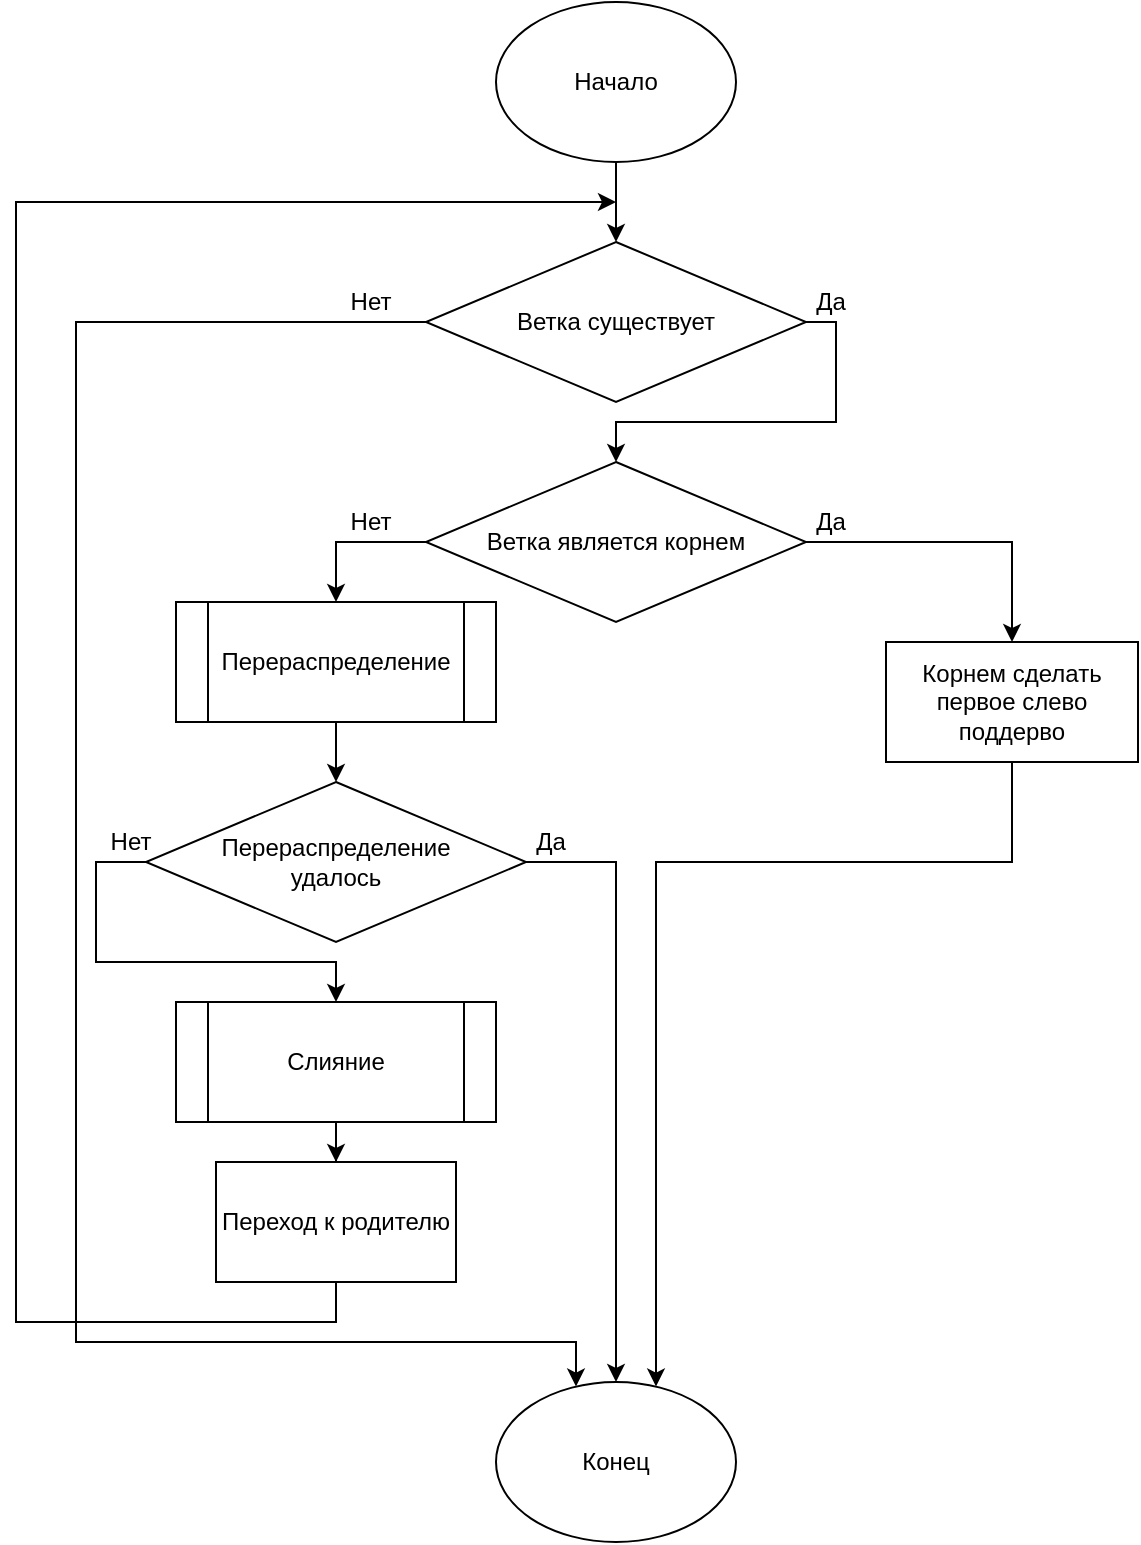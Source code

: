 <mxfile version="15.8.7" type="device"><diagram id="ExjUt2IFwX_jkge4fZzD" name="Страница 1"><mxGraphModel dx="1472" dy="693" grid="1" gridSize="10" guides="1" tooltips="1" connect="1" arrows="1" fold="1" page="1" pageScale="1" pageWidth="827" pageHeight="1169" math="0" shadow="0"><root><mxCell id="0"/><mxCell id="1" parent="0"/><mxCell id="NhBW7Q1-myShr6m8Mwls-19" style="edgeStyle=orthogonalEdgeStyle;rounded=0;orthogonalLoop=1;jettySize=auto;html=1;" parent="1" source="NhBW7Q1-myShr6m8Mwls-1" target="NhBW7Q1-myShr6m8Mwls-3" edge="1"><mxGeometry relative="1" as="geometry"/></mxCell><mxCell id="NhBW7Q1-myShr6m8Mwls-1" value="Начало" style="ellipse;whiteSpace=wrap;html=1;" parent="1" vertex="1"><mxGeometry x="170" y="80" width="120" height="80" as="geometry"/></mxCell><mxCell id="NhBW7Q1-myShr6m8Mwls-2" value="Конец" style="ellipse;whiteSpace=wrap;html=1;" parent="1" vertex="1"><mxGeometry x="170" y="770" width="120" height="80" as="geometry"/></mxCell><mxCell id="NhBW7Q1-myShr6m8Mwls-4" style="edgeStyle=orthogonalEdgeStyle;rounded=0;orthogonalLoop=1;jettySize=auto;html=1;" parent="1" source="NhBW7Q1-myShr6m8Mwls-3" target="NhBW7Q1-myShr6m8Mwls-2" edge="1"><mxGeometry relative="1" as="geometry"><Array as="points"><mxPoint x="-40" y="240"/><mxPoint x="-40" y="750"/><mxPoint x="210" y="750"/></Array></mxGeometry></mxCell><mxCell id="NhBW7Q1-myShr6m8Mwls-12" style="edgeStyle=orthogonalEdgeStyle;rounded=0;orthogonalLoop=1;jettySize=auto;html=1;entryX=0.5;entryY=0;entryDx=0;entryDy=0;" parent="1" source="NhBW7Q1-myShr6m8Mwls-3" target="NhBW7Q1-myShr6m8Mwls-5" edge="1"><mxGeometry relative="1" as="geometry"><Array as="points"><mxPoint x="340" y="240"/><mxPoint x="340" y="290"/><mxPoint x="230" y="290"/></Array></mxGeometry></mxCell><mxCell id="NhBW7Q1-myShr6m8Mwls-3" value="Ветка существует" style="rhombus;whiteSpace=wrap;html=1;" parent="1" vertex="1"><mxGeometry x="135" y="200" width="190" height="80" as="geometry"/></mxCell><mxCell id="NhBW7Q1-myShr6m8Mwls-13" style="edgeStyle=orthogonalEdgeStyle;rounded=0;orthogonalLoop=1;jettySize=auto;html=1;" parent="1" source="NhBW7Q1-myShr6m8Mwls-5" target="NhBW7Q1-myShr6m8Mwls-6" edge="1"><mxGeometry relative="1" as="geometry"><Array as="points"><mxPoint x="90" y="350"/></Array></mxGeometry></mxCell><mxCell id="wGwGq40NvVTBlz73JS9K-3" style="edgeStyle=orthogonalEdgeStyle;rounded=0;orthogonalLoop=1;jettySize=auto;html=1;" edge="1" parent="1" source="NhBW7Q1-myShr6m8Mwls-5" target="wGwGq40NvVTBlz73JS9K-1"><mxGeometry relative="1" as="geometry"><Array as="points"><mxPoint x="428" y="350"/></Array></mxGeometry></mxCell><mxCell id="NhBW7Q1-myShr6m8Mwls-5" value="Ветка является корнем" style="rhombus;whiteSpace=wrap;html=1;" parent="1" vertex="1"><mxGeometry x="135" y="310" width="190" height="80" as="geometry"/></mxCell><mxCell id="NhBW7Q1-myShr6m8Mwls-15" style="edgeStyle=orthogonalEdgeStyle;rounded=0;orthogonalLoop=1;jettySize=auto;html=1;" parent="1" source="NhBW7Q1-myShr6m8Mwls-6" target="NhBW7Q1-myShr6m8Mwls-14" edge="1"><mxGeometry relative="1" as="geometry"/></mxCell><mxCell id="NhBW7Q1-myShr6m8Mwls-6" value="Перераспределение" style="shape=process;whiteSpace=wrap;html=1;backgroundOutline=1;" parent="1" vertex="1"><mxGeometry x="10" y="380" width="160" height="60" as="geometry"/></mxCell><mxCell id="NhBW7Q1-myShr6m8Mwls-18" style="edgeStyle=orthogonalEdgeStyle;rounded=0;orthogonalLoop=1;jettySize=auto;html=1;exitX=0.5;exitY=1;exitDx=0;exitDy=0;" parent="1" source="NhBW7Q1-myShr6m8Mwls-20" edge="1"><mxGeometry relative="1" as="geometry"><mxPoint x="230" y="180" as="targetPoint"/><Array as="points"><mxPoint x="90" y="740"/><mxPoint x="-70" y="740"/><mxPoint x="-70" y="180"/></Array></mxGeometry></mxCell><mxCell id="NhBW7Q1-myShr6m8Mwls-21" style="edgeStyle=orthogonalEdgeStyle;rounded=0;orthogonalLoop=1;jettySize=auto;html=1;" parent="1" source="NhBW7Q1-myShr6m8Mwls-10" target="NhBW7Q1-myShr6m8Mwls-20" edge="1"><mxGeometry relative="1" as="geometry"/></mxCell><mxCell id="NhBW7Q1-myShr6m8Mwls-10" value="Слияние" style="shape=process;whiteSpace=wrap;html=1;backgroundOutline=1;" parent="1" vertex="1"><mxGeometry x="10" y="580" width="160" height="60" as="geometry"/></mxCell><mxCell id="NhBW7Q1-myShr6m8Mwls-16" style="edgeStyle=orthogonalEdgeStyle;rounded=0;orthogonalLoop=1;jettySize=auto;html=1;" parent="1" source="NhBW7Q1-myShr6m8Mwls-14" target="NhBW7Q1-myShr6m8Mwls-2" edge="1"><mxGeometry relative="1" as="geometry"><Array as="points"><mxPoint x="230" y="510"/></Array></mxGeometry></mxCell><mxCell id="NhBW7Q1-myShr6m8Mwls-17" style="edgeStyle=orthogonalEdgeStyle;rounded=0;orthogonalLoop=1;jettySize=auto;html=1;" parent="1" source="NhBW7Q1-myShr6m8Mwls-14" target="NhBW7Q1-myShr6m8Mwls-10" edge="1"><mxGeometry relative="1" as="geometry"><Array as="points"><mxPoint x="-30" y="510"/><mxPoint x="-30" y="560"/><mxPoint x="90" y="560"/></Array></mxGeometry></mxCell><mxCell id="NhBW7Q1-myShr6m8Mwls-14" value="Перераспределение&lt;br&gt;удалось" style="rhombus;whiteSpace=wrap;html=1;" parent="1" vertex="1"><mxGeometry x="-5" y="470" width="190" height="80" as="geometry"/></mxCell><mxCell id="NhBW7Q1-myShr6m8Mwls-20" value="Переход к родителю" style="rounded=0;whiteSpace=wrap;html=1;" parent="1" vertex="1"><mxGeometry x="30" y="660" width="120" height="60" as="geometry"/></mxCell><mxCell id="NhBW7Q1-myShr6m8Mwls-23" value="Нет" style="text;html=1;strokeColor=none;fillColor=none;align=center;verticalAlign=middle;whiteSpace=wrap;rounded=0;" parent="1" vertex="1"><mxGeometry x="80" y="220" width="55" height="20" as="geometry"/></mxCell><mxCell id="NhBW7Q1-myShr6m8Mwls-24" value="Нет" style="text;html=1;strokeColor=none;fillColor=none;align=center;verticalAlign=middle;whiteSpace=wrap;rounded=0;" parent="1" vertex="1"><mxGeometry x="80" y="330" width="55" height="20" as="geometry"/></mxCell><mxCell id="NhBW7Q1-myShr6m8Mwls-25" value="Да" style="text;html=1;strokeColor=none;fillColor=none;align=center;verticalAlign=middle;whiteSpace=wrap;rounded=0;" parent="1" vertex="1"><mxGeometry x="310" y="220" width="55" height="20" as="geometry"/></mxCell><mxCell id="NhBW7Q1-myShr6m8Mwls-26" value="Да" style="text;html=1;strokeColor=none;fillColor=none;align=center;verticalAlign=middle;whiteSpace=wrap;rounded=0;" parent="1" vertex="1"><mxGeometry x="310" y="330" width="55" height="20" as="geometry"/></mxCell><mxCell id="NhBW7Q1-myShr6m8Mwls-27" value="Нет" style="text;html=1;strokeColor=none;fillColor=none;align=center;verticalAlign=middle;whiteSpace=wrap;rounded=0;" parent="1" vertex="1"><mxGeometry x="-40" y="490" width="55" height="20" as="geometry"/></mxCell><mxCell id="NhBW7Q1-myShr6m8Mwls-28" value="Да" style="text;html=1;strokeColor=none;fillColor=none;align=center;verticalAlign=middle;whiteSpace=wrap;rounded=0;" parent="1" vertex="1"><mxGeometry x="170" y="490" width="55" height="20" as="geometry"/></mxCell><mxCell id="wGwGq40NvVTBlz73JS9K-2" style="edgeStyle=orthogonalEdgeStyle;rounded=0;orthogonalLoop=1;jettySize=auto;html=1;" edge="1" parent="1" source="wGwGq40NvVTBlz73JS9K-1" target="NhBW7Q1-myShr6m8Mwls-2"><mxGeometry relative="1" as="geometry"><Array as="points"><mxPoint x="428" y="510"/><mxPoint x="250" y="510"/></Array></mxGeometry></mxCell><mxCell id="wGwGq40NvVTBlz73JS9K-1" value="Корнем сделать первое слево поддерво" style="rounded=0;whiteSpace=wrap;html=1;" vertex="1" parent="1"><mxGeometry x="365" y="400" width="126" height="60" as="geometry"/></mxCell></root></mxGraphModel></diagram></mxfile>